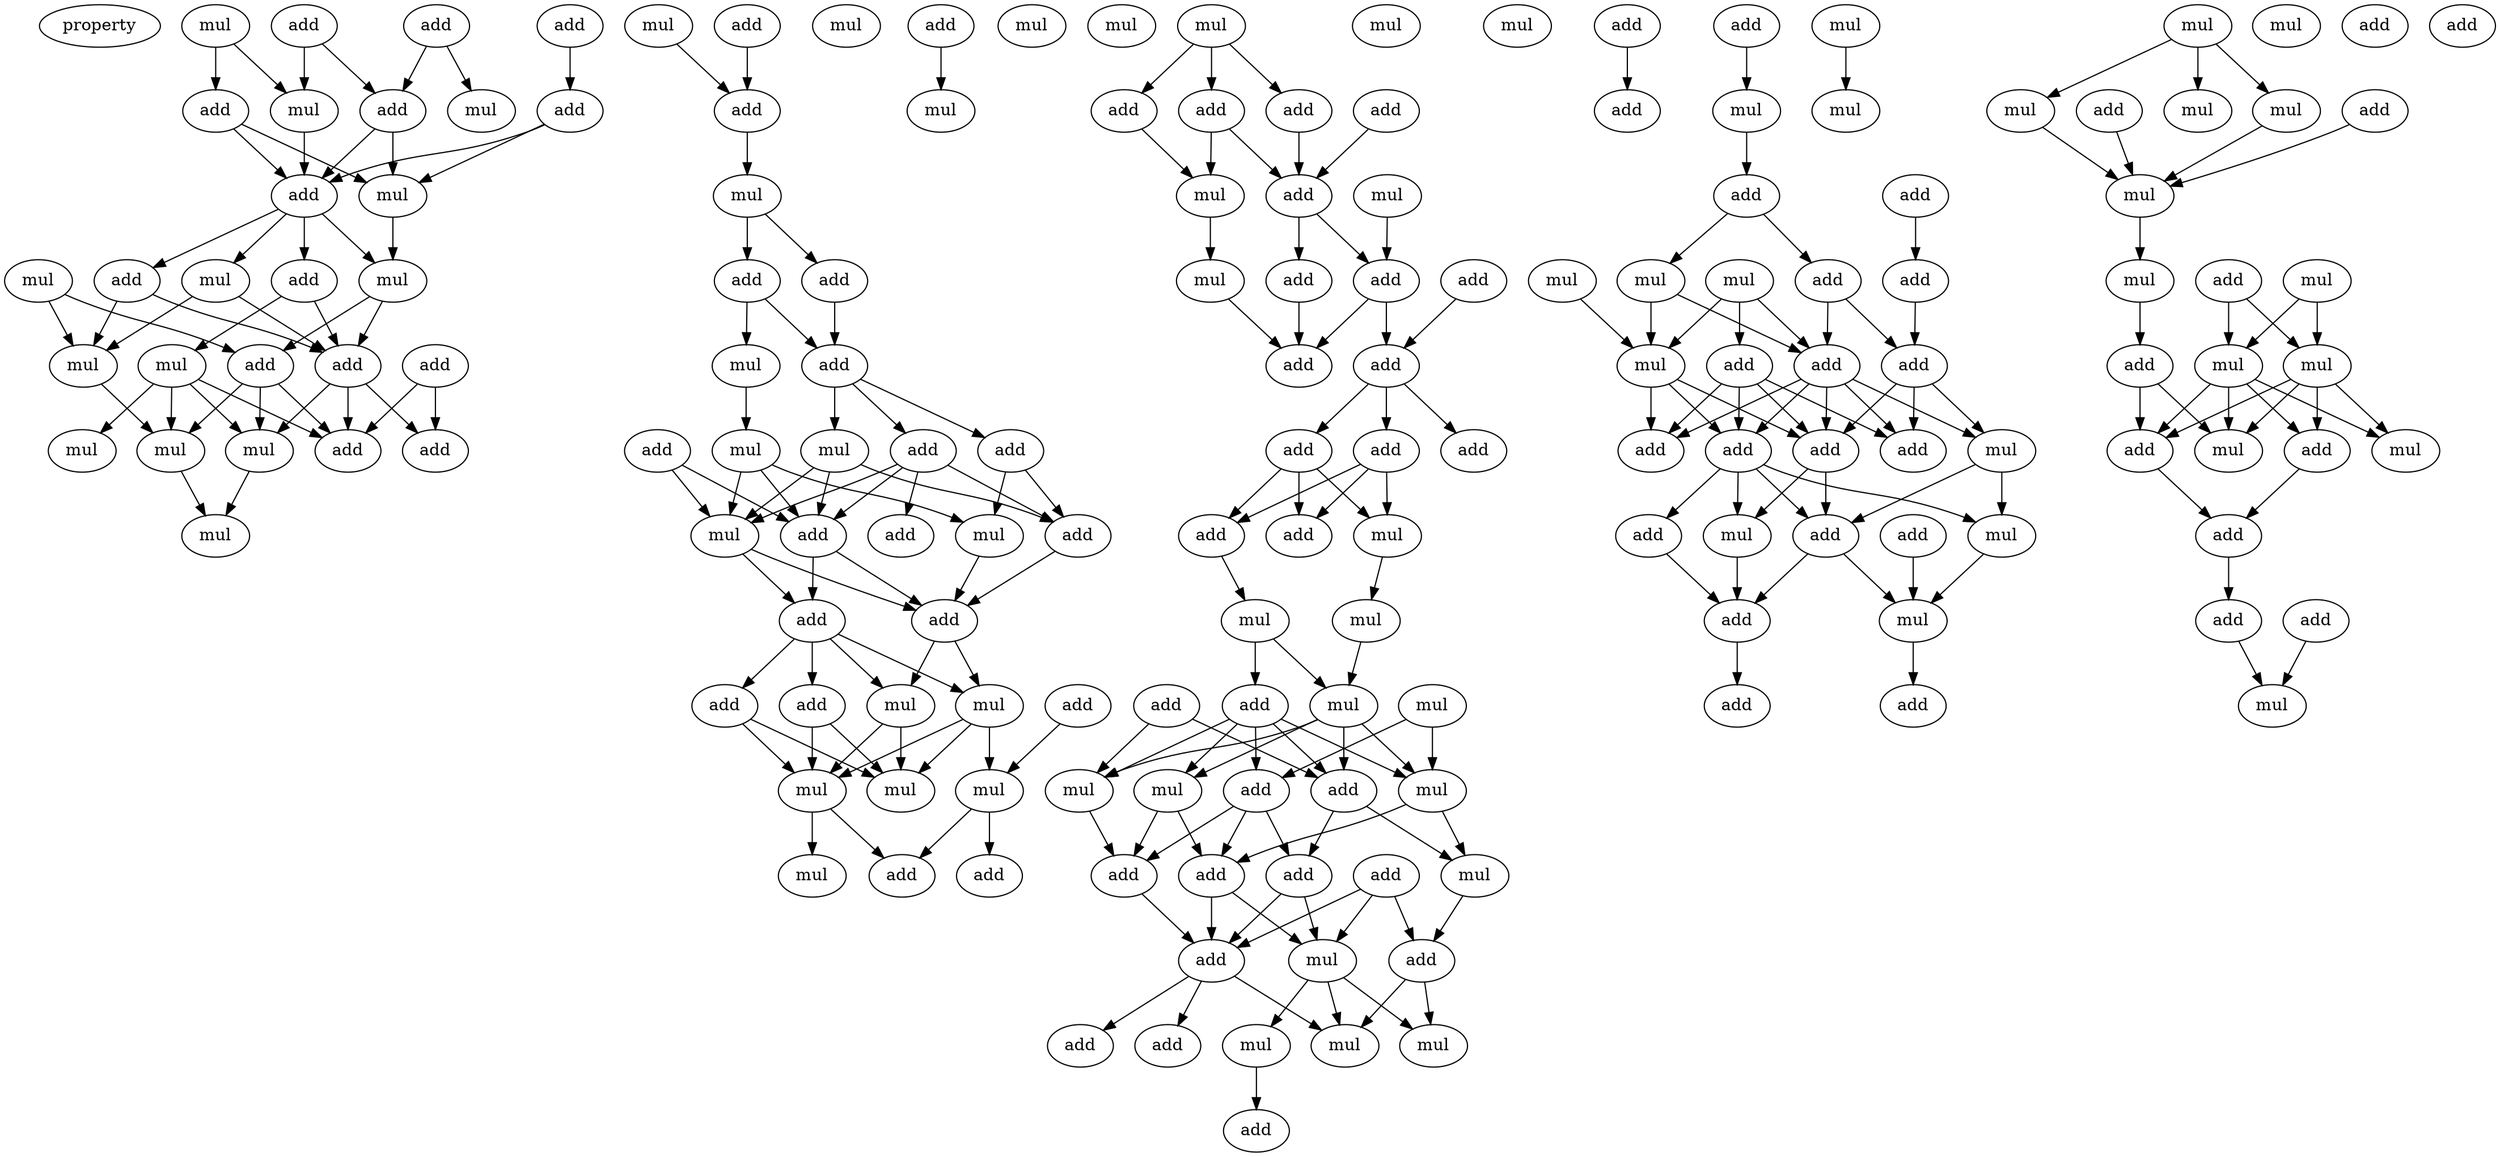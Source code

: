 digraph {
    node [fontcolor=black]
    property [mul=2,lf=1.7]
    0 [ label = add ];
    1 [ label = add ];
    2 [ label = add ];
    3 [ label = mul ];
    4 [ label = add ];
    5 [ label = mul ];
    6 [ label = add ];
    7 [ label = mul ];
    8 [ label = add ];
    9 [ label = mul ];
    10 [ label = add ];
    11 [ label = mul ];
    12 [ label = mul ];
    13 [ label = mul ];
    14 [ label = add ];
    15 [ label = add ];
    16 [ label = mul ];
    17 [ label = add ];
    18 [ label = add ];
    19 [ label = mul ];
    20 [ label = add ];
    21 [ label = mul ];
    22 [ label = mul ];
    23 [ label = add ];
    24 [ label = mul ];
    25 [ label = add ];
    26 [ label = mul ];
    27 [ label = mul ];
    28 [ label = mul ];
    29 [ label = add ];
    30 [ label = add ];
    31 [ label = add ];
    32 [ label = mul ];
    33 [ label = mul ];
    34 [ label = mul ];
    35 [ label = add ];
    36 [ label = add ];
    37 [ label = mul ];
    38 [ label = add ];
    39 [ label = mul ];
    40 [ label = add ];
    41 [ label = mul ];
    42 [ label = add ];
    43 [ label = add ];
    44 [ label = mul ];
    45 [ label = add ];
    46 [ label = add ];
    47 [ label = mul ];
    48 [ label = add ];
    49 [ label = add ];
    50 [ label = add ];
    51 [ label = mul ];
    52 [ label = add ];
    53 [ label = add ];
    54 [ label = add ];
    55 [ label = mul ];
    56 [ label = mul ];
    57 [ label = mul ];
    58 [ label = mul ];
    59 [ label = add ];
    60 [ label = add ];
    61 [ label = mul ];
    62 [ label = mul ];
    63 [ label = mul ];
    64 [ label = add ];
    65 [ label = add ];
    66 [ label = add ];
    67 [ label = add ];
    68 [ label = add ];
    69 [ label = mul ];
    70 [ label = mul ];
    71 [ label = mul ];
    72 [ label = add ];
    73 [ label = add ];
    74 [ label = add ];
    75 [ label = add ];
    76 [ label = add ];
    77 [ label = add ];
    78 [ label = add ];
    79 [ label = add ];
    80 [ label = add ];
    81 [ label = add ];
    82 [ label = mul ];
    83 [ label = mul ];
    84 [ label = mul ];
    85 [ label = mul ];
    86 [ label = mul ];
    87 [ label = add ];
    88 [ label = add ];
    89 [ label = mul ];
    90 [ label = add ];
    91 [ label = add ];
    92 [ label = mul ];
    93 [ label = mul ];
    94 [ label = mul ];
    95 [ label = mul ];
    96 [ label = add ];
    97 [ label = add ];
    98 [ label = add ];
    99 [ label = add ];
    100 [ label = add ];
    101 [ label = mul ];
    102 [ label = add ];
    103 [ label = add ];
    104 [ label = mul ];
    105 [ label = mul ];
    106 [ label = add ];
    107 [ label = mul ];
    108 [ label = add ];
    109 [ label = mul ];
    110 [ label = add ];
    111 [ label = add ];
    112 [ label = add ];
    113 [ label = mul ];
    114 [ label = add ];
    115 [ label = add ];
    116 [ label = mul ];
    117 [ label = mul ];
    118 [ label = mul ];
    119 [ label = add ];
    120 [ label = add ];
    121 [ label = add ];
    122 [ label = mul ];
    123 [ label = add ];
    124 [ label = add ];
    125 [ label = add ];
    126 [ label = add ];
    127 [ label = mul ];
    128 [ label = add ];
    129 [ label = add ];
    130 [ label = add ];
    131 [ label = mul ];
    132 [ label = add ];
    133 [ label = add ];
    134 [ label = mul ];
    135 [ label = mul ];
    136 [ label = add ];
    137 [ label = add ];
    138 [ label = add ];
    139 [ label = mul ];
    140 [ label = mul ];
    141 [ label = mul ];
    142 [ label = mul ];
    143 [ label = add ];
    144 [ label = mul ];
    145 [ label = mul ];
    146 [ label = add ];
    147 [ label = mul ];
    148 [ label = mul ];
    149 [ label = mul ];
    150 [ label = add ];
    151 [ label = add ];
    152 [ label = mul ];
    153 [ label = mul ];
    154 [ label = add ];
    155 [ label = mul ];
    156 [ label = mul ];
    157 [ label = add ];
    158 [ label = add ];
    159 [ label = add ];
    160 [ label = mul ];
    161 [ label = add ];
    162 [ label = add ];
    163 [ label = add ];
    164 [ label = mul ];
    0 -> 5 [ name = 0 ];
    0 -> 6 [ name = 1 ];
    1 -> 6 [ name = 2 ];
    1 -> 7 [ name = 3 ];
    2 -> 8 [ name = 4 ];
    3 -> 4 [ name = 5 ];
    3 -> 5 [ name = 6 ];
    4 -> 9 [ name = 7 ];
    4 -> 10 [ name = 8 ];
    5 -> 10 [ name = 9 ];
    6 -> 9 [ name = 10 ];
    6 -> 10 [ name = 11 ];
    8 -> 9 [ name = 12 ];
    8 -> 10 [ name = 13 ];
    9 -> 11 [ name = 14 ];
    10 -> 11 [ name = 15 ];
    10 -> 12 [ name = 16 ];
    10 -> 14 [ name = 17 ];
    10 -> 15 [ name = 18 ];
    11 -> 18 [ name = 19 ];
    11 -> 20 [ name = 20 ];
    12 -> 19 [ name = 21 ];
    12 -> 20 [ name = 22 ];
    13 -> 18 [ name = 23 ];
    13 -> 19 [ name = 24 ];
    14 -> 19 [ name = 25 ];
    14 -> 20 [ name = 26 ];
    15 -> 16 [ name = 27 ];
    15 -> 20 [ name = 28 ];
    16 -> 21 [ name = 29 ];
    16 -> 22 [ name = 30 ];
    16 -> 24 [ name = 31 ];
    16 -> 25 [ name = 32 ];
    17 -> 23 [ name = 33 ];
    17 -> 25 [ name = 34 ];
    18 -> 21 [ name = 35 ];
    18 -> 24 [ name = 36 ];
    18 -> 25 [ name = 37 ];
    19 -> 24 [ name = 38 ];
    20 -> 21 [ name = 39 ];
    20 -> 23 [ name = 40 ];
    20 -> 25 [ name = 41 ];
    21 -> 26 [ name = 42 ];
    24 -> 26 [ name = 43 ];
    27 -> 30 [ name = 44 ];
    29 -> 30 [ name = 45 ];
    30 -> 33 [ name = 46 ];
    31 -> 32 [ name = 47 ];
    33 -> 35 [ name = 48 ];
    33 -> 36 [ name = 49 ];
    35 -> 37 [ name = 50 ];
    35 -> 38 [ name = 51 ];
    36 -> 38 [ name = 52 ];
    37 -> 41 [ name = 53 ];
    38 -> 39 [ name = 54 ];
    38 -> 40 [ name = 55 ];
    38 -> 43 [ name = 56 ];
    39 -> 44 [ name = 57 ];
    39 -> 46 [ name = 58 ];
    39 -> 48 [ name = 59 ];
    40 -> 47 [ name = 60 ];
    40 -> 48 [ name = 61 ];
    41 -> 44 [ name = 62 ];
    41 -> 46 [ name = 63 ];
    41 -> 47 [ name = 64 ];
    42 -> 44 [ name = 65 ];
    42 -> 46 [ name = 66 ];
    43 -> 44 [ name = 67 ];
    43 -> 45 [ name = 68 ];
    43 -> 46 [ name = 69 ];
    43 -> 48 [ name = 70 ];
    44 -> 49 [ name = 71 ];
    44 -> 50 [ name = 72 ];
    46 -> 49 [ name = 73 ];
    46 -> 50 [ name = 74 ];
    47 -> 49 [ name = 75 ];
    48 -> 49 [ name = 76 ];
    49 -> 51 [ name = 77 ];
    49 -> 55 [ name = 78 ];
    50 -> 51 [ name = 79 ];
    50 -> 52 [ name = 80 ];
    50 -> 54 [ name = 81 ];
    50 -> 55 [ name = 82 ];
    51 -> 56 [ name = 83 ];
    51 -> 57 [ name = 84 ];
    51 -> 58 [ name = 85 ];
    52 -> 56 [ name = 86 ];
    52 -> 58 [ name = 87 ];
    53 -> 57 [ name = 88 ];
    54 -> 56 [ name = 89 ];
    54 -> 58 [ name = 90 ];
    55 -> 56 [ name = 91 ];
    55 -> 58 [ name = 92 ];
    56 -> 59 [ name = 93 ];
    56 -> 61 [ name = 94 ];
    57 -> 59 [ name = 95 ];
    57 -> 60 [ name = 96 ];
    63 -> 64 [ name = 97 ];
    63 -> 65 [ name = 98 ];
    63 -> 67 [ name = 99 ];
    64 -> 70 [ name = 100 ];
    65 -> 68 [ name = 101 ];
    66 -> 68 [ name = 102 ];
    67 -> 68 [ name = 103 ];
    67 -> 70 [ name = 104 ];
    68 -> 72 [ name = 105 ];
    68 -> 74 [ name = 106 ];
    69 -> 74 [ name = 107 ];
    70 -> 71 [ name = 108 ];
    71 -> 76 [ name = 109 ];
    72 -> 76 [ name = 110 ];
    73 -> 75 [ name = 111 ];
    74 -> 75 [ name = 112 ];
    74 -> 76 [ name = 113 ];
    75 -> 77 [ name = 114 ];
    75 -> 78 [ name = 115 ];
    75 -> 79 [ name = 116 ];
    77 -> 80 [ name = 117 ];
    77 -> 81 [ name = 118 ];
    77 -> 82 [ name = 119 ];
    78 -> 80 [ name = 120 ];
    78 -> 81 [ name = 121 ];
    78 -> 82 [ name = 122 ];
    81 -> 85 [ name = 123 ];
    82 -> 84 [ name = 124 ];
    84 -> 89 [ name = 125 ];
    85 -> 88 [ name = 126 ];
    85 -> 89 [ name = 127 ];
    86 -> 91 [ name = 128 ];
    86 -> 94 [ name = 129 ];
    87 -> 90 [ name = 130 ];
    87 -> 93 [ name = 131 ];
    88 -> 90 [ name = 132 ];
    88 -> 91 [ name = 133 ];
    88 -> 92 [ name = 134 ];
    88 -> 93 [ name = 135 ];
    88 -> 94 [ name = 136 ];
    89 -> 90 [ name = 137 ];
    89 -> 92 [ name = 138 ];
    89 -> 93 [ name = 139 ];
    89 -> 94 [ name = 140 ];
    90 -> 95 [ name = 141 ];
    90 -> 97 [ name = 142 ];
    91 -> 96 [ name = 143 ];
    91 -> 97 [ name = 144 ];
    91 -> 98 [ name = 145 ];
    92 -> 96 [ name = 146 ];
    92 -> 98 [ name = 147 ];
    93 -> 96 [ name = 148 ];
    94 -> 95 [ name = 149 ];
    94 -> 98 [ name = 150 ];
    95 -> 100 [ name = 151 ];
    96 -> 102 [ name = 152 ];
    97 -> 101 [ name = 153 ];
    97 -> 102 [ name = 154 ];
    98 -> 101 [ name = 155 ];
    98 -> 102 [ name = 156 ];
    99 -> 100 [ name = 157 ];
    99 -> 101 [ name = 158 ];
    99 -> 102 [ name = 159 ];
    100 -> 104 [ name = 160 ];
    100 -> 105 [ name = 161 ];
    101 -> 104 [ name = 162 ];
    101 -> 105 [ name = 163 ];
    101 -> 107 [ name = 164 ];
    102 -> 103 [ name = 165 ];
    102 -> 104 [ name = 166 ];
    102 -> 106 [ name = 167 ];
    107 -> 108 [ name = 168 ];
    110 -> 111 [ name = 169 ];
    112 -> 113 [ name = 170 ];
    113 -> 114 [ name = 171 ];
    114 -> 118 [ name = 172 ];
    114 -> 120 [ name = 173 ];
    115 -> 119 [ name = 174 ];
    116 -> 122 [ name = 175 ];
    117 -> 121 [ name = 176 ];
    117 -> 122 [ name = 177 ];
    117 -> 123 [ name = 178 ];
    118 -> 122 [ name = 179 ];
    118 -> 123 [ name = 180 ];
    119 -> 124 [ name = 181 ];
    120 -> 123 [ name = 182 ];
    120 -> 124 [ name = 183 ];
    121 -> 125 [ name = 184 ];
    121 -> 126 [ name = 185 ];
    121 -> 128 [ name = 186 ];
    121 -> 129 [ name = 187 ];
    122 -> 126 [ name = 188 ];
    122 -> 128 [ name = 189 ];
    122 -> 129 [ name = 190 ];
    123 -> 125 [ name = 191 ];
    123 -> 126 [ name = 192 ];
    123 -> 127 [ name = 193 ];
    123 -> 128 [ name = 194 ];
    123 -> 129 [ name = 195 ];
    124 -> 125 [ name = 196 ];
    124 -> 127 [ name = 197 ];
    124 -> 128 [ name = 198 ];
    127 -> 131 [ name = 199 ];
    127 -> 132 [ name = 200 ];
    128 -> 132 [ name = 201 ];
    128 -> 134 [ name = 202 ];
    129 -> 130 [ name = 203 ];
    129 -> 131 [ name = 204 ];
    129 -> 132 [ name = 205 ];
    129 -> 134 [ name = 206 ];
    130 -> 136 [ name = 207 ];
    131 -> 135 [ name = 208 ];
    132 -> 135 [ name = 209 ];
    132 -> 136 [ name = 210 ];
    133 -> 135 [ name = 211 ];
    134 -> 136 [ name = 212 ];
    135 -> 138 [ name = 213 ];
    136 -> 137 [ name = 214 ];
    139 -> 140 [ name = 215 ];
    141 -> 142 [ name = 216 ];
    141 -> 144 [ name = 217 ];
    141 -> 145 [ name = 218 ];
    142 -> 147 [ name = 219 ];
    143 -> 147 [ name = 220 ];
    145 -> 147 [ name = 221 ];
    146 -> 147 [ name = 222 ];
    147 -> 149 [ name = 223 ];
    148 -> 152 [ name = 224 ];
    148 -> 153 [ name = 225 ];
    149 -> 151 [ name = 226 ];
    150 -> 152 [ name = 227 ];
    150 -> 153 [ name = 228 ];
    151 -> 154 [ name = 229 ];
    151 -> 155 [ name = 230 ];
    152 -> 154 [ name = 231 ];
    152 -> 155 [ name = 232 ];
    152 -> 156 [ name = 233 ];
    152 -> 157 [ name = 234 ];
    153 -> 154 [ name = 235 ];
    153 -> 155 [ name = 236 ];
    153 -> 156 [ name = 237 ];
    153 -> 157 [ name = 238 ];
    154 -> 158 [ name = 239 ];
    157 -> 158 [ name = 240 ];
    158 -> 159 [ name = 241 ];
    159 -> 164 [ name = 242 ];
    161 -> 164 [ name = 243 ];
}
